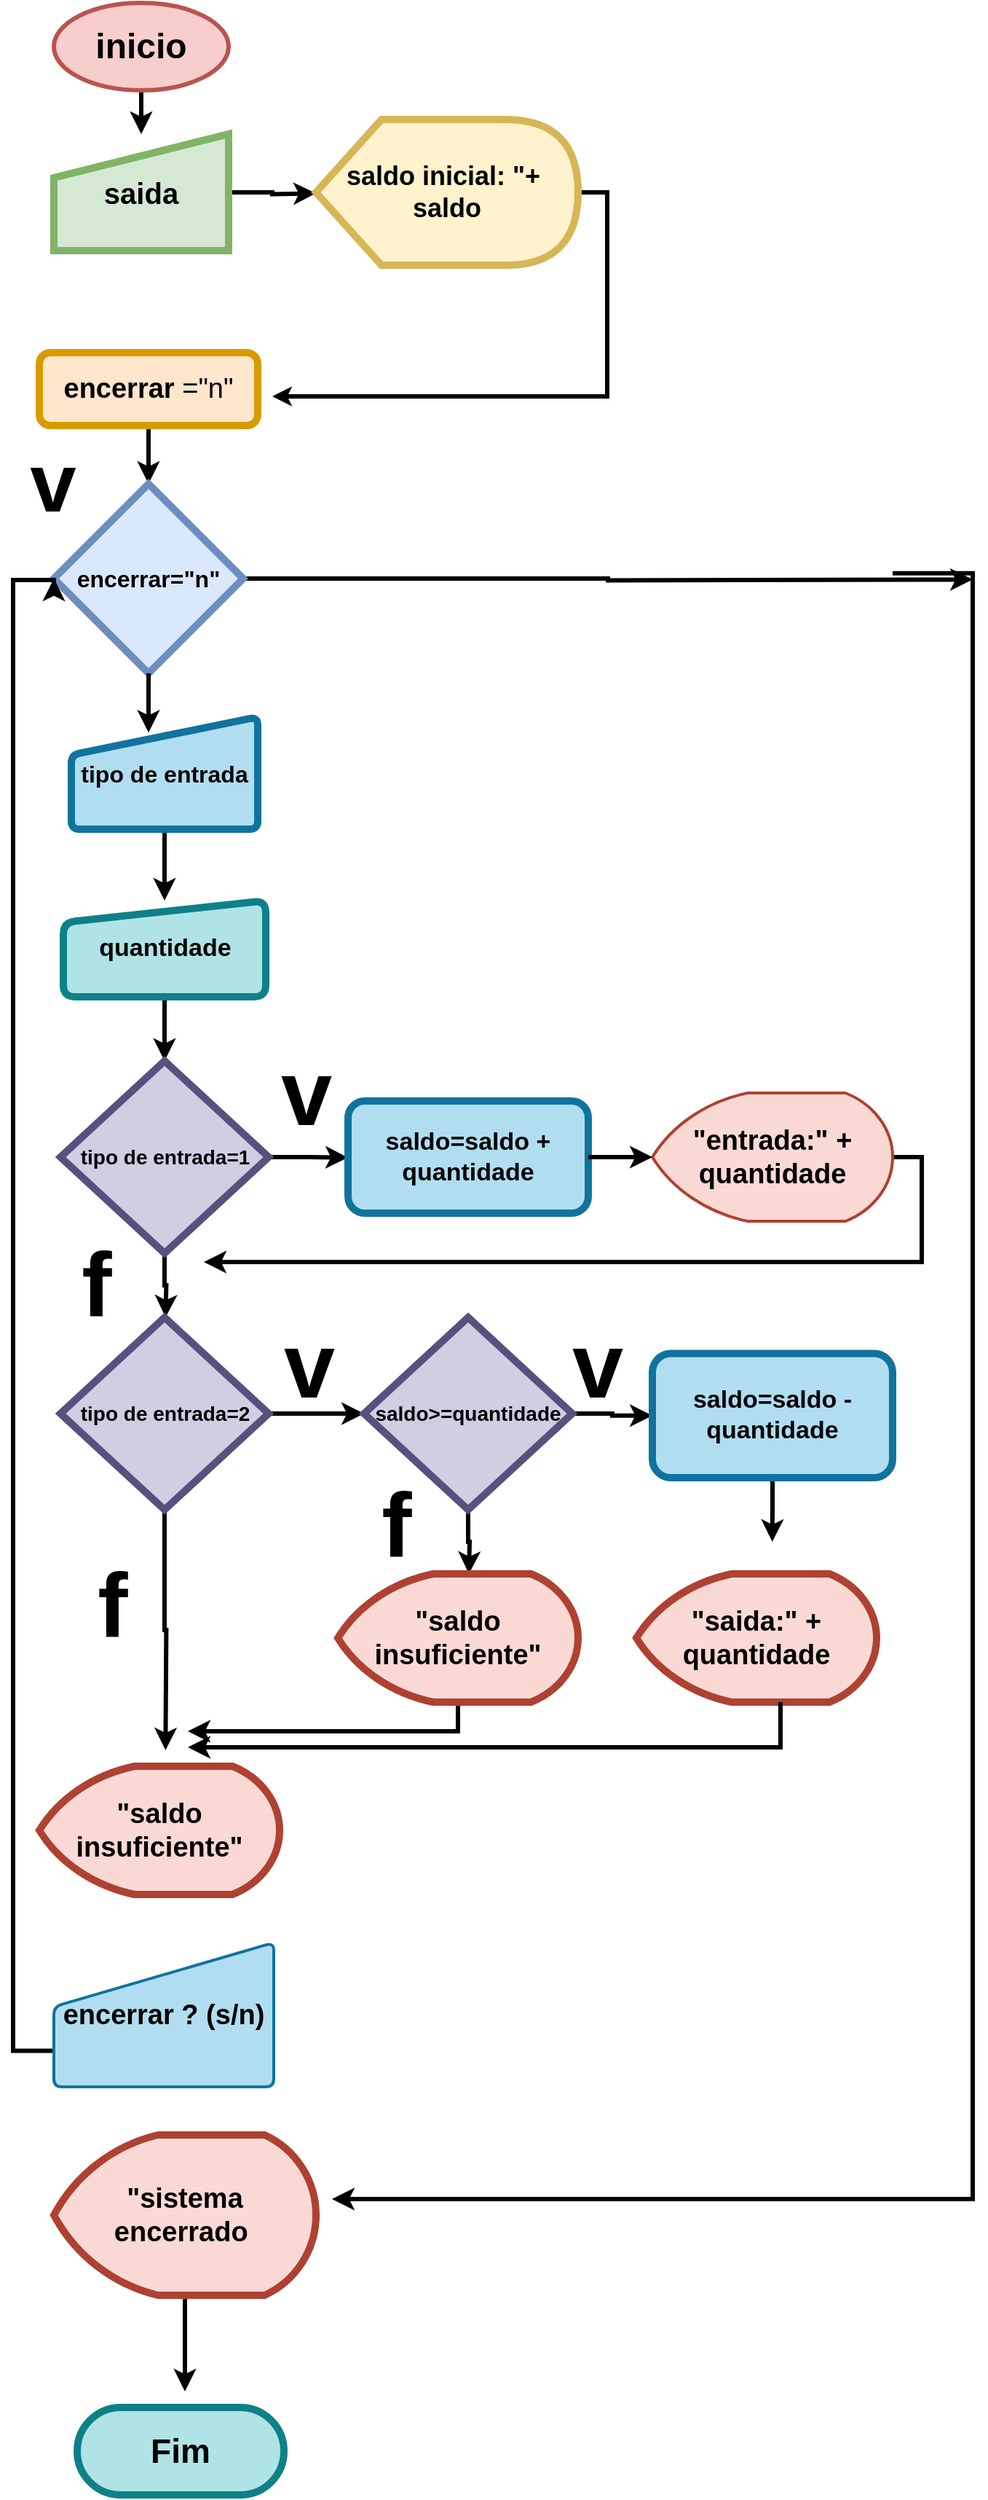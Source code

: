 <mxfile version="24.2.3" type="google">
  <diagram id="C5RBs43oDa-KdzZeNtuy" name="Page-1">
    <mxGraphModel grid="1" page="1" gridSize="11" guides="1" tooltips="1" connect="1" arrows="1" fold="1" pageScale="1" pageWidth="827" pageHeight="1169" math="0" shadow="0">
      <root>
        <mxCell id="WIyWlLk6GJQsqaUBKTNV-0" />
        <mxCell id="WIyWlLk6GJQsqaUBKTNV-1" parent="WIyWlLk6GJQsqaUBKTNV-0" />
        <mxCell id="OuwU9BR3Q6oiOXGN5wN--25" style="edgeStyle=orthogonalEdgeStyle;rounded=0;orthogonalLoop=1;jettySize=auto;html=1;exitX=0.5;exitY=1;exitDx=0;exitDy=0;entryX=0.5;entryY=0;entryDx=0;entryDy=0;strokeWidth=3;" edge="1" parent="WIyWlLk6GJQsqaUBKTNV-1" source="OuwU9BR3Q6oiOXGN5wN--1" target="OuwU9BR3Q6oiOXGN5wN--6">
          <mxGeometry relative="1" as="geometry" />
        </mxCell>
        <mxCell id="OuwU9BR3Q6oiOXGN5wN--1" value="&lt;font style=&quot;font-size: 24px;&quot;&gt;&lt;b&gt;inicio&lt;/b&gt;&lt;/font&gt;" style="ellipse;whiteSpace=wrap;html=1;fillColor=#f8cecc;strokeColor=#b85450;strokeWidth=3;" vertex="1" parent="WIyWlLk6GJQsqaUBKTNV-1">
          <mxGeometry x="150" y="-4620" width="120" height="60" as="geometry" />
        </mxCell>
        <mxCell id="OuwU9BR3Q6oiOXGN5wN--15" style="edgeStyle=orthogonalEdgeStyle;rounded=0;orthogonalLoop=1;jettySize=auto;html=1;exitX=1;exitY=0.5;exitDx=0;exitDy=0;strokeWidth=3;" edge="1" parent="WIyWlLk6GJQsqaUBKTNV-1" source="OuwU9BR3Q6oiOXGN5wN--6">
          <mxGeometry relative="1" as="geometry">
            <mxPoint x="330" y="-4489.333" as="targetPoint" />
          </mxGeometry>
        </mxCell>
        <mxCell id="OuwU9BR3Q6oiOXGN5wN--6" value="&lt;b&gt;&lt;font style=&quot;font-size: 20px;&quot;&gt;saida&lt;/font&gt;&lt;/b&gt;" style="shape=manualInput;whiteSpace=wrap;html=1;fillColor=#d5e8d4;strokeColor=#82b366;strokeWidth=5;" vertex="1" parent="WIyWlLk6GJQsqaUBKTNV-1">
          <mxGeometry x="150" y="-4530" width="120" height="80" as="geometry" />
        </mxCell>
        <mxCell id="OuwU9BR3Q6oiOXGN5wN--18" style="edgeStyle=orthogonalEdgeStyle;rounded=0;orthogonalLoop=1;jettySize=auto;html=1;exitX=1;exitY=0.5;exitDx=0;exitDy=0;exitPerimeter=0;strokeWidth=3;endSize=4;" edge="1" parent="WIyWlLk6GJQsqaUBKTNV-1" source="OuwU9BR3Q6oiOXGN5wN--12">
          <mxGeometry relative="1" as="geometry">
            <mxPoint x="300" y="-4350" as="targetPoint" />
            <Array as="points">
              <mxPoint x="530" y="-4490" />
              <mxPoint x="530" y="-4350" />
            </Array>
          </mxGeometry>
        </mxCell>
        <mxCell id="OuwU9BR3Q6oiOXGN5wN--12" value="&lt;font size=&quot;1&quot; style=&quot;&quot;&gt;&lt;b style=&quot;font-size: 18px;&quot;&gt;saldo inicial: &quot;+&amp;nbsp;&lt;/b&gt;&lt;/font&gt;&lt;div&gt;&lt;font size=&quot;1&quot; style=&quot;&quot;&gt;&lt;b style=&quot;font-size: 18px;&quot;&gt;saldo&lt;/b&gt;&lt;/font&gt;&lt;/div&gt;" style="shape=display;whiteSpace=wrap;html=1;fillColor=#fff2cc;strokeColor=#d6b656;strokeWidth=5;" vertex="1" parent="WIyWlLk6GJQsqaUBKTNV-1">
          <mxGeometry x="330" y="-4540" width="180" height="100" as="geometry" />
        </mxCell>
        <mxCell id="OuwU9BR3Q6oiOXGN5wN--22" style="edgeStyle=orthogonalEdgeStyle;rounded=0;orthogonalLoop=1;jettySize=auto;html=1;exitX=0.5;exitY=1;exitDx=0;exitDy=0;entryX=0.5;entryY=0;entryDx=0;entryDy=0;strokeWidth=3;" edge="1" parent="WIyWlLk6GJQsqaUBKTNV-1" source="OuwU9BR3Q6oiOXGN5wN--16" target="OuwU9BR3Q6oiOXGN5wN--19">
          <mxGeometry relative="1" as="geometry" />
        </mxCell>
        <mxCell id="OuwU9BR3Q6oiOXGN5wN--16" value="&lt;font style=&quot;font-size: 19px;&quot;&gt;&lt;b&gt;&lt;font style=&quot;font-size: 19px;&quot;&gt;encerrar &lt;/font&gt;&lt;/b&gt;=&quot;n&quot;&lt;/font&gt;" style="rounded=1;whiteSpace=wrap;html=1;fillColor=#ffe6cc;strokeColor=#d79b00;strokeWidth=5;" vertex="1" parent="WIyWlLk6GJQsqaUBKTNV-1">
          <mxGeometry x="140" y="-4380" width="150" height="50" as="geometry" />
        </mxCell>
        <mxCell id="OuwU9BR3Q6oiOXGN5wN--109" style="edgeStyle=orthogonalEdgeStyle;rounded=0;orthogonalLoop=1;jettySize=auto;html=1;exitX=1;exitY=0.5;exitDx=0;exitDy=0;strokeWidth=3;" edge="1" parent="WIyWlLk6GJQsqaUBKTNV-1">
          <mxGeometry relative="1" as="geometry">
            <mxPoint x="341" y="-3113" as="targetPoint" />
            <mxPoint x="726" y="-4228.63" as="sourcePoint" />
            <Array as="points">
              <mxPoint x="781" y="-4229" />
              <mxPoint x="781" y="-3113" />
            </Array>
          </mxGeometry>
        </mxCell>
        <mxCell id="OuwU9BR3Q6oiOXGN5wN--112" style="edgeStyle=orthogonalEdgeStyle;rounded=0;orthogonalLoop=1;jettySize=auto;html=1;exitX=1;exitY=0.5;exitDx=0;exitDy=0;strokeWidth=3;" edge="1" parent="WIyWlLk6GJQsqaUBKTNV-1" source="OuwU9BR3Q6oiOXGN5wN--19">
          <mxGeometry relative="1" as="geometry">
            <mxPoint x="781" y="-4224.333" as="targetPoint" />
          </mxGeometry>
        </mxCell>
        <mxCell id="OuwU9BR3Q6oiOXGN5wN--19" value="&lt;font style=&quot;font-size: 16px;&quot;&gt;&lt;b&gt;encerrar=&quot;n&quot;&lt;/b&gt;&lt;/font&gt;" style="rhombus;whiteSpace=wrap;html=1;fillColor=#dae8fc;strokeColor=#6c8ebf;strokeWidth=5;" vertex="1" parent="WIyWlLk6GJQsqaUBKTNV-1">
          <mxGeometry x="150" y="-4290" width="130" height="130" as="geometry" />
        </mxCell>
        <mxCell id="OuwU9BR3Q6oiOXGN5wN--37" style="edgeStyle=orthogonalEdgeStyle;rounded=0;orthogonalLoop=1;jettySize=auto;html=1;exitX=0.5;exitY=1;exitDx=0;exitDy=0;strokeWidth=3;" edge="1" parent="WIyWlLk6GJQsqaUBKTNV-1" source="OuwU9BR3Q6oiOXGN5wN--28" target="OuwU9BR3Q6oiOXGN5wN--29">
          <mxGeometry relative="1" as="geometry" />
        </mxCell>
        <mxCell id="OuwU9BR3Q6oiOXGN5wN--28" value="&lt;font style=&quot;font-size: 16px;&quot;&gt;&lt;b&gt;tipo de entrada&lt;/b&gt;&lt;/font&gt;" style="html=1;strokeWidth=5;shape=manualInput;whiteSpace=wrap;rounded=1;size=26;arcSize=11;fillColor=#b1ddf0;strokeColor=#10739e;" vertex="1" parent="WIyWlLk6GJQsqaUBKTNV-1">
          <mxGeometry x="162" y="-4130" width="128" height="77" as="geometry" />
        </mxCell>
        <mxCell id="OuwU9BR3Q6oiOXGN5wN--39" style="edgeStyle=orthogonalEdgeStyle;rounded=0;orthogonalLoop=1;jettySize=auto;html=1;exitX=0.5;exitY=1;exitDx=0;exitDy=0;entryX=0.5;entryY=0;entryDx=0;entryDy=0;strokeWidth=3;" edge="1" parent="WIyWlLk6GJQsqaUBKTNV-1" source="OuwU9BR3Q6oiOXGN5wN--29" target="OuwU9BR3Q6oiOXGN5wN--38">
          <mxGeometry relative="1" as="geometry" />
        </mxCell>
        <mxCell id="OuwU9BR3Q6oiOXGN5wN--29" value="&lt;b&gt;&lt;font style=&quot;font-size: 17px;&quot;&gt;quantidade&lt;/font&gt;&lt;/b&gt;" style="html=1;strokeWidth=5;shape=manualInput;whiteSpace=wrap;rounded=1;size=15;arcSize=16;fillColor=#b0e3e6;strokeColor=#0e8088;" vertex="1" parent="WIyWlLk6GJQsqaUBKTNV-1">
          <mxGeometry x="156.5" y="-4004" width="139" height="66" as="geometry" />
        </mxCell>
        <mxCell id="OuwU9BR3Q6oiOXGN5wN--30" style="edgeStyle=orthogonalEdgeStyle;rounded=0;orthogonalLoop=1;jettySize=auto;html=1;exitX=0.5;exitY=1;exitDx=0;exitDy=0;entryX=0.414;entryY=0.139;entryDx=0;entryDy=0;entryPerimeter=0;strokeWidth=3;" edge="1" parent="WIyWlLk6GJQsqaUBKTNV-1" source="OuwU9BR3Q6oiOXGN5wN--19" target="OuwU9BR3Q6oiOXGN5wN--28">
          <mxGeometry relative="1" as="geometry">
            <Array as="points">
              <mxPoint x="215" y="-4140" />
              <mxPoint x="215" y="-4140" />
            </Array>
          </mxGeometry>
        </mxCell>
        <mxCell id="OuwU9BR3Q6oiOXGN5wN--31" value="&lt;font style=&quot;font-size: 57px;&quot;&gt;&lt;b&gt;v&lt;/b&gt;&lt;/font&gt;" style="text;html=1;align=center;verticalAlign=middle;resizable=0;points=[];autosize=1;strokeColor=none;fillColor=none;strokeWidth=6;" vertex="1" parent="WIyWlLk6GJQsqaUBKTNV-1">
          <mxGeometry x="121" y="-4330" width="55" height="77" as="geometry" />
        </mxCell>
        <mxCell id="OuwU9BR3Q6oiOXGN5wN--36" style="edgeStyle=orthogonalEdgeStyle;rounded=0;orthogonalLoop=1;jettySize=auto;html=1;exitX=0.5;exitY=1;exitDx=0;exitDy=0;" edge="1" parent="WIyWlLk6GJQsqaUBKTNV-1" source="OuwU9BR3Q6oiOXGN5wN--29" target="OuwU9BR3Q6oiOXGN5wN--29">
          <mxGeometry relative="1" as="geometry" />
        </mxCell>
        <mxCell id="OuwU9BR3Q6oiOXGN5wN--43" style="edgeStyle=orthogonalEdgeStyle;rounded=0;orthogonalLoop=1;jettySize=auto;html=1;exitX=1;exitY=0.5;exitDx=0;exitDy=0;strokeWidth=3;" edge="1" parent="WIyWlLk6GJQsqaUBKTNV-1" source="OuwU9BR3Q6oiOXGN5wN--38">
          <mxGeometry relative="1" as="geometry">
            <mxPoint x="352" y="-3827.667" as="targetPoint" />
          </mxGeometry>
        </mxCell>
        <mxCell id="OuwU9BR3Q6oiOXGN5wN--48" style="edgeStyle=orthogonalEdgeStyle;rounded=0;orthogonalLoop=1;jettySize=auto;html=1;exitX=0.5;exitY=1;exitDx=0;exitDy=0;strokeWidth=3;" edge="1" parent="WIyWlLk6GJQsqaUBKTNV-1" source="OuwU9BR3Q6oiOXGN5wN--38">
          <mxGeometry relative="1" as="geometry">
            <mxPoint x="226.667" y="-3718" as="targetPoint" />
          </mxGeometry>
        </mxCell>
        <mxCell id="OuwU9BR3Q6oiOXGN5wN--38" value="&lt;b&gt;&lt;font style=&quot;font-size: 14px;&quot;&gt;tipo de entrada=1&lt;/font&gt;&lt;/b&gt;" style="rhombus;whiteSpace=wrap;html=1;strokeWidth=5;fillColor=#d0cee2;strokeColor=#56517e;" vertex="1" parent="WIyWlLk6GJQsqaUBKTNV-1">
          <mxGeometry x="154.5" y="-3894" width="143" height="132" as="geometry" />
        </mxCell>
        <mxCell id="OuwU9BR3Q6oiOXGN5wN--40" value="&lt;b&gt;&lt;font style=&quot;font-size: 17px;&quot;&gt;saldo=saldo + quantidade&lt;/font&gt;&lt;/b&gt;" style="rounded=1;whiteSpace=wrap;html=1;strokeWidth=5;fillColor=#b1ddf0;strokeColor=#10739e;" vertex="1" parent="WIyWlLk6GJQsqaUBKTNV-1">
          <mxGeometry x="352" y="-3866.5" width="165" height="77" as="geometry" />
        </mxCell>
        <mxCell id="OuwU9BR3Q6oiOXGN5wN--69" style="edgeStyle=orthogonalEdgeStyle;rounded=0;orthogonalLoop=1;jettySize=auto;html=1;exitX=1;exitY=0.5;exitDx=0;exitDy=0;exitPerimeter=0;entryX=1;entryY=0.182;entryDx=0;entryDy=0;entryPerimeter=0;strokeWidth=3;" edge="1" parent="WIyWlLk6GJQsqaUBKTNV-1" source="OuwU9BR3Q6oiOXGN5wN--44">
          <mxGeometry relative="1" as="geometry">
            <mxPoint x="253" y="-3755.994" as="targetPoint" />
            <Array as="points">
              <mxPoint x="746" y="-3828" />
              <mxPoint x="746" y="-3756" />
            </Array>
          </mxGeometry>
        </mxCell>
        <mxCell id="OuwU9BR3Q6oiOXGN5wN--44" value="&lt;b&gt;&lt;font style=&quot;font-size: 19px;&quot;&gt;&quot;entrada:&quot; + quantidade&lt;/font&gt;&lt;/b&gt;" style="strokeWidth=2;html=1;shape=mxgraph.flowchart.display;whiteSpace=wrap;fillColor=#fad9d5;strokeColor=#ae4132;" vertex="1" parent="WIyWlLk6GJQsqaUBKTNV-1">
          <mxGeometry x="561" y="-3872" width="165" height="88" as="geometry" />
        </mxCell>
        <mxCell id="OuwU9BR3Q6oiOXGN5wN--45" style="edgeStyle=orthogonalEdgeStyle;rounded=0;orthogonalLoop=1;jettySize=auto;html=1;exitX=1;exitY=0.5;exitDx=0;exitDy=0;entryX=0;entryY=0.5;entryDx=0;entryDy=0;entryPerimeter=0;strokeWidth=3;" edge="1" parent="WIyWlLk6GJQsqaUBKTNV-1" source="OuwU9BR3Q6oiOXGN5wN--40" target="OuwU9BR3Q6oiOXGN5wN--44">
          <mxGeometry relative="1" as="geometry" />
        </mxCell>
        <mxCell id="OuwU9BR3Q6oiOXGN5wN--46" value="&lt;font style=&quot;font-size: 63px;&quot;&gt;&lt;b&gt;v&lt;/b&gt;&lt;/font&gt;" style="text;html=1;align=center;verticalAlign=middle;resizable=0;points=[];autosize=1;strokeColor=none;fillColor=none;" vertex="1" parent="WIyWlLk6GJQsqaUBKTNV-1">
          <mxGeometry x="295.5" y="-3916" width="55" height="88" as="geometry" />
        </mxCell>
        <mxCell id="OuwU9BR3Q6oiOXGN5wN--70" style="edgeStyle=orthogonalEdgeStyle;rounded=0;orthogonalLoop=1;jettySize=auto;html=1;exitX=1;exitY=0.5;exitDx=0;exitDy=0;entryX=0;entryY=0.5;entryDx=0;entryDy=0;strokeWidth=3;" edge="1" parent="WIyWlLk6GJQsqaUBKTNV-1" source="OuwU9BR3Q6oiOXGN5wN--47" target="OuwU9BR3Q6oiOXGN5wN--53">
          <mxGeometry relative="1" as="geometry" />
        </mxCell>
        <mxCell id="OuwU9BR3Q6oiOXGN5wN--94" style="edgeStyle=orthogonalEdgeStyle;rounded=0;orthogonalLoop=1;jettySize=auto;html=1;exitX=0.5;exitY=1;exitDx=0;exitDy=0;strokeWidth=3;" edge="1" parent="WIyWlLk6GJQsqaUBKTNV-1" source="OuwU9BR3Q6oiOXGN5wN--47">
          <mxGeometry relative="1" as="geometry">
            <mxPoint x="226.667" y="-3421" as="targetPoint" />
          </mxGeometry>
        </mxCell>
        <mxCell id="OuwU9BR3Q6oiOXGN5wN--47" value="&lt;b&gt;&lt;font style=&quot;font-size: 14px;&quot;&gt;tipo de entrada=2&lt;/font&gt;&lt;/b&gt;" style="rhombus;whiteSpace=wrap;html=1;strokeWidth=5;fillColor=#d0cee2;strokeColor=#56517e;" vertex="1" parent="WIyWlLk6GJQsqaUBKTNV-1">
          <mxGeometry x="154.5" y="-3718" width="143" height="132" as="geometry" />
        </mxCell>
        <mxCell id="OuwU9BR3Q6oiOXGN5wN--52" value="&lt;span style=&quot;font-size: 62px;&quot;&gt;&lt;b&gt;f&lt;/b&gt;&lt;/span&gt;" style="text;html=1;align=center;verticalAlign=middle;resizable=0;points=[];autosize=1;strokeColor=none;fillColor=none;" vertex="1" parent="WIyWlLk6GJQsqaUBKTNV-1">
          <mxGeometry x="156.5" y="-3784" width="44" height="88" as="geometry" />
        </mxCell>
        <mxCell id="OuwU9BR3Q6oiOXGN5wN--74" style="edgeStyle=orthogonalEdgeStyle;rounded=0;orthogonalLoop=1;jettySize=auto;html=1;exitX=1;exitY=0.5;exitDx=0;exitDy=0;entryX=0;entryY=0.5;entryDx=0;entryDy=0;strokeWidth=3;" edge="1" parent="WIyWlLk6GJQsqaUBKTNV-1" source="OuwU9BR3Q6oiOXGN5wN--53" target="OuwU9BR3Q6oiOXGN5wN--73">
          <mxGeometry relative="1" as="geometry" />
        </mxCell>
        <mxCell id="OuwU9BR3Q6oiOXGN5wN--83" style="edgeStyle=orthogonalEdgeStyle;rounded=0;orthogonalLoop=1;jettySize=auto;html=1;exitX=0.5;exitY=1;exitDx=0;exitDy=0;strokeWidth=3;" edge="1" parent="WIyWlLk6GJQsqaUBKTNV-1" source="OuwU9BR3Q6oiOXGN5wN--53">
          <mxGeometry relative="1" as="geometry">
            <mxPoint x="435" y="-3542" as="targetPoint" />
          </mxGeometry>
        </mxCell>
        <mxCell id="OuwU9BR3Q6oiOXGN5wN--53" value="&lt;b style=&quot;&quot;&gt;&lt;font style=&quot;font-size: 14px;&quot;&gt;saldo&amp;gt;=quantidade&lt;/font&gt;&lt;/b&gt;" style="rhombus;whiteSpace=wrap;html=1;strokeWidth=5;fillColor=#d0cee2;strokeColor=#56517e;" vertex="1" parent="WIyWlLk6GJQsqaUBKTNV-1">
          <mxGeometry x="363" y="-3718" width="143" height="132" as="geometry" />
        </mxCell>
        <mxCell id="OuwU9BR3Q6oiOXGN5wN--72" value="&lt;font style=&quot;font-size: 63px;&quot;&gt;&lt;b&gt;v&lt;/b&gt;&lt;/font&gt;" style="text;html=1;align=center;verticalAlign=middle;resizable=0;points=[];autosize=1;strokeColor=none;fillColor=none;" vertex="1" parent="WIyWlLk6GJQsqaUBKTNV-1">
          <mxGeometry x="297.5" y="-3729" width="55" height="88" as="geometry" />
        </mxCell>
        <mxCell id="OuwU9BR3Q6oiOXGN5wN--89" style="edgeStyle=orthogonalEdgeStyle;rounded=0;orthogonalLoop=1;jettySize=auto;html=1;exitX=0.5;exitY=1;exitDx=0;exitDy=0;strokeWidth=3;" edge="1" parent="WIyWlLk6GJQsqaUBKTNV-1" source="OuwU9BR3Q6oiOXGN5wN--73">
          <mxGeometry relative="1" as="geometry">
            <mxPoint x="643.333" y="-3564" as="targetPoint" />
          </mxGeometry>
        </mxCell>
        <mxCell id="OuwU9BR3Q6oiOXGN5wN--73" value="&lt;b&gt;&lt;font style=&quot;font-size: 17px;&quot;&gt;saldo=saldo -quantidade&lt;/font&gt;&lt;/b&gt;" style="rounded=1;whiteSpace=wrap;html=1;strokeWidth=5;fillColor=#b1ddf0;strokeColor=#10739e;" vertex="1" parent="WIyWlLk6GJQsqaUBKTNV-1">
          <mxGeometry x="561" y="-3693.25" width="165" height="85.25" as="geometry" />
        </mxCell>
        <mxCell id="OuwU9BR3Q6oiOXGN5wN--75" value="&lt;font style=&quot;font-size: 63px;&quot;&gt;&lt;b&gt;v&lt;/b&gt;&lt;/font&gt;" style="text;html=1;align=center;verticalAlign=middle;resizable=0;points=[];autosize=1;strokeColor=none;fillColor=none;" vertex="1" parent="WIyWlLk6GJQsqaUBKTNV-1">
          <mxGeometry x="495" y="-3729" width="55" height="88" as="geometry" />
        </mxCell>
        <mxCell id="OuwU9BR3Q6oiOXGN5wN--95" style="edgeStyle=orthogonalEdgeStyle;rounded=0;orthogonalLoop=1;jettySize=auto;html=1;exitX=0.5;exitY=1;exitDx=0;exitDy=0;exitPerimeter=0;strokeWidth=3;" edge="1" parent="WIyWlLk6GJQsqaUBKTNV-1" source="OuwU9BR3Q6oiOXGN5wN--76">
          <mxGeometry relative="1" as="geometry">
            <mxPoint x="242" y="-3434" as="targetPoint" />
            <Array as="points">
              <mxPoint x="428" y="-3434" />
              <mxPoint x="242" y="-3434" />
            </Array>
          </mxGeometry>
        </mxCell>
        <mxCell id="OuwU9BR3Q6oiOXGN5wN--76" value="&lt;span style=&quot;font-size: 19px;&quot;&gt;&lt;b&gt;&quot;saldo insuficiente&quot;&lt;/b&gt;&lt;/span&gt;" style="strokeWidth=5;html=1;shape=mxgraph.flowchart.display;whiteSpace=wrap;fillColor=#fad9d5;strokeColor=#ae4132;" vertex="1" parent="WIyWlLk6GJQsqaUBKTNV-1">
          <mxGeometry x="345" y="-3542" width="165" height="88" as="geometry" />
        </mxCell>
        <mxCell id="OuwU9BR3Q6oiOXGN5wN--77" value="&lt;b&gt;&lt;font style=&quot;font-size: 19px;&quot;&gt;&quot;saida:&quot; + quantidade&lt;/font&gt;&lt;/b&gt;" style="strokeWidth=5;html=1;shape=mxgraph.flowchart.display;whiteSpace=wrap;fillColor=#fad9d5;strokeColor=#ae4132;" vertex="1" parent="WIyWlLk6GJQsqaUBKTNV-1">
          <mxGeometry x="550" y="-3542" width="165" height="88" as="geometry" />
        </mxCell>
        <mxCell id="OuwU9BR3Q6oiOXGN5wN--90" value="&lt;span style=&quot;font-size: 62px;&quot;&gt;&lt;b&gt;f&lt;/b&gt;&lt;/span&gt;" style="text;html=1;align=center;verticalAlign=middle;resizable=0;points=[];autosize=1;strokeColor=none;fillColor=none;" vertex="1" parent="WIyWlLk6GJQsqaUBKTNV-1">
          <mxGeometry x="363" y="-3619" width="44" height="88" as="geometry" />
        </mxCell>
        <mxCell id="OuwU9BR3Q6oiOXGN5wN--91" value="&lt;span style=&quot;font-size: 19px;&quot;&gt;&lt;b&gt;&quot;saldo insuficiente&quot;&lt;/b&gt;&lt;/span&gt;" style="strokeWidth=5;html=1;shape=mxgraph.flowchart.display;whiteSpace=wrap;fillColor=#fad9d5;strokeColor=#ae4132;" vertex="1" parent="WIyWlLk6GJQsqaUBKTNV-1">
          <mxGeometry x="140" y="-3410" width="165" height="88" as="geometry" />
        </mxCell>
        <mxCell id="OuwU9BR3Q6oiOXGN5wN--100" style="edgeStyle=orthogonalEdgeStyle;rounded=0;orthogonalLoop=1;jettySize=auto;html=1;strokeWidth=3;" edge="1" parent="WIyWlLk6GJQsqaUBKTNV-1" source="OuwU9BR3Q6oiOXGN5wN--77">
          <mxGeometry relative="1" as="geometry">
            <mxPoint x="242" y="-3423" as="targetPoint" />
            <mxPoint x="649" y="-3443" as="sourcePoint" />
            <Array as="points">
              <mxPoint x="649" y="-3423" />
            </Array>
          </mxGeometry>
        </mxCell>
        <mxCell id="OuwU9BR3Q6oiOXGN5wN--101" value="&lt;span style=&quot;font-size: 62px;&quot;&gt;&lt;b&gt;f&lt;/b&gt;&lt;/span&gt;" style="text;html=1;align=center;verticalAlign=middle;resizable=0;points=[];autosize=1;strokeColor=none;fillColor=none;" vertex="1" parent="WIyWlLk6GJQsqaUBKTNV-1">
          <mxGeometry x="167.5" y="-3564" width="44" height="88" as="geometry" />
        </mxCell>
        <mxCell id="OuwU9BR3Q6oiOXGN5wN--106" style="edgeStyle=orthogonalEdgeStyle;rounded=0;orthogonalLoop=1;jettySize=auto;html=1;exitX=0;exitY=0.75;exitDx=0;exitDy=0;entryX=0;entryY=0.5;entryDx=0;entryDy=0;strokeWidth=3;" edge="1" parent="WIyWlLk6GJQsqaUBKTNV-1" source="OuwU9BR3Q6oiOXGN5wN--102" target="OuwU9BR3Q6oiOXGN5wN--19">
          <mxGeometry relative="1" as="geometry">
            <mxPoint x="121" y="-4224" as="targetPoint" />
            <Array as="points">
              <mxPoint x="122" y="-3215" />
              <mxPoint x="122" y="-4224" />
              <mxPoint x="150" y="-4224" />
            </Array>
          </mxGeometry>
        </mxCell>
        <mxCell id="OuwU9BR3Q6oiOXGN5wN--102" value="&lt;font style=&quot;font-size: 19px;&quot;&gt;&lt;b&gt;encerrar ? (s/n)&lt;/b&gt;&lt;/font&gt;" style="html=1;strokeWidth=2;shape=manualInput;whiteSpace=wrap;rounded=1;size=44;arcSize=11;fillColor=#b1ddf0;strokeColor=#10739e;" vertex="1" parent="WIyWlLk6GJQsqaUBKTNV-1">
          <mxGeometry x="150" y="-3289" width="151" height="99" as="geometry" />
        </mxCell>
        <mxCell id="OuwU9BR3Q6oiOXGN5wN--110" style="edgeStyle=orthogonalEdgeStyle;rounded=0;orthogonalLoop=1;jettySize=auto;html=1;exitX=0.5;exitY=1;exitDx=0;exitDy=0;exitPerimeter=0;strokeWidth=3;" edge="1" parent="WIyWlLk6GJQsqaUBKTNV-1" source="OuwU9BR3Q6oiOXGN5wN--108">
          <mxGeometry relative="1" as="geometry">
            <mxPoint x="240" y="-2981" as="targetPoint" />
          </mxGeometry>
        </mxCell>
        <mxCell id="OuwU9BR3Q6oiOXGN5wN--108" value="&lt;span style=&quot;font-size: 19px;&quot;&gt;&lt;b&gt;&quot;sistema encerrado&amp;nbsp;&lt;/b&gt;&lt;/span&gt;" style="strokeWidth=5;html=1;shape=mxgraph.flowchart.display;whiteSpace=wrap;fillColor=#fad9d5;strokeColor=#ae4132;" vertex="1" parent="WIyWlLk6GJQsqaUBKTNV-1">
          <mxGeometry x="150" y="-3157" width="180" height="110" as="geometry" />
        </mxCell>
        <mxCell id="OuwU9BR3Q6oiOXGN5wN--111" value="&lt;font style=&quot;font-size: 23px;&quot;&gt;&lt;b&gt;Fim&lt;/b&gt;&lt;/font&gt;" style="rounded=1;whiteSpace=wrap;html=1;arcSize=50;strokeWidth=5;fillColor=#b0e3e6;strokeColor=#0e8088;" vertex="1" parent="WIyWlLk6GJQsqaUBKTNV-1">
          <mxGeometry x="166" y="-2970" width="142" height="60" as="geometry" />
        </mxCell>
      </root>
    </mxGraphModel>
  </diagram>
</mxfile>
